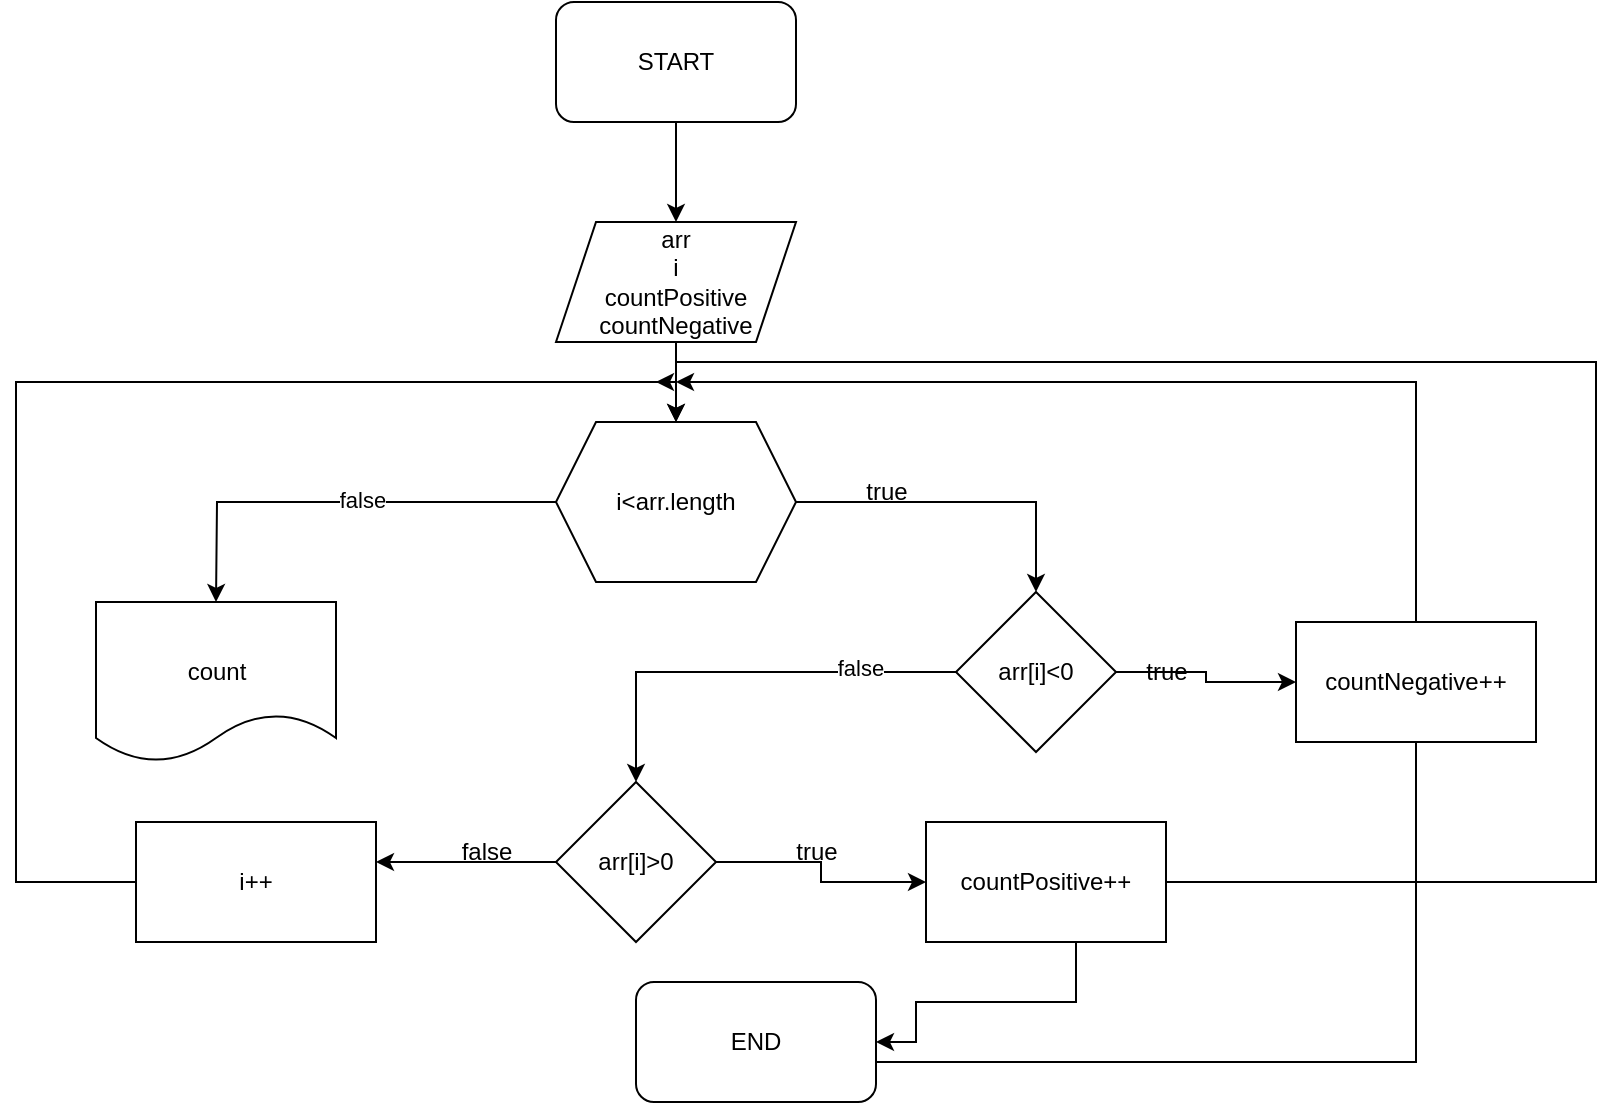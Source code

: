 <mxfile version="20.5.1" type="device"><diagram id="9WwDu842EepSJgfhhfFj" name="Page-1"><mxGraphModel dx="1038" dy="571" grid="1" gridSize="10" guides="1" tooltips="1" connect="1" arrows="1" fold="1" page="1" pageScale="1" pageWidth="850" pageHeight="1100" math="0" shadow="0"><root><mxCell id="0"/><mxCell id="1" parent="0"/><mxCell id="AEkZ2AcaU80ARwmSPfKP-2" style="edgeStyle=orthogonalEdgeStyle;rounded=0;orthogonalLoop=1;jettySize=auto;html=1;entryX=0.5;entryY=0;entryDx=0;entryDy=0;" parent="1" source="W5YcGlbBm5SR-iwWmro2-1" target="AEkZ2AcaU80ARwmSPfKP-1" edge="1"><mxGeometry relative="1" as="geometry"/></mxCell><mxCell id="W5YcGlbBm5SR-iwWmro2-1" value="START" style="rounded=1;whiteSpace=wrap;html=1;" parent="1" vertex="1"><mxGeometry x="340" y="10" width="120" height="60" as="geometry"/></mxCell><mxCell id="AEkZ2AcaU80ARwmSPfKP-4" style="edgeStyle=orthogonalEdgeStyle;rounded=0;orthogonalLoop=1;jettySize=auto;html=1;" parent="1" source="AEkZ2AcaU80ARwmSPfKP-1" edge="1"><mxGeometry relative="1" as="geometry"><mxPoint x="400" y="220" as="targetPoint"/></mxGeometry></mxCell><mxCell id="AEkZ2AcaU80ARwmSPfKP-1" value="arr&lt;br&gt;i&lt;br&gt;countPositive&lt;br&gt;countNegative" style="shape=parallelogram;perimeter=parallelogramPerimeter;whiteSpace=wrap;html=1;fixedSize=1;" parent="1" vertex="1"><mxGeometry x="340" y="120" width="120" height="60" as="geometry"/></mxCell><mxCell id="ztpz39_uS355Z5CRScV--6" style="edgeStyle=orthogonalEdgeStyle;rounded=0;orthogonalLoop=1;jettySize=auto;html=1;" edge="1" parent="1" source="ztpz39_uS355Z5CRScV--1"><mxGeometry relative="1" as="geometry"><mxPoint x="170" y="310" as="targetPoint"/></mxGeometry></mxCell><mxCell id="ztpz39_uS355Z5CRScV--9" value="false" style="edgeLabel;html=1;align=center;verticalAlign=middle;resizable=0;points=[];" vertex="1" connectable="0" parent="ztpz39_uS355Z5CRScV--6"><mxGeometry x="-0.113" y="-1" relative="1" as="geometry"><mxPoint as="offset"/></mxGeometry></mxCell><mxCell id="ztpz39_uS355Z5CRScV--10" style="edgeStyle=orthogonalEdgeStyle;rounded=0;orthogonalLoop=1;jettySize=auto;html=1;entryX=0.5;entryY=0;entryDx=0;entryDy=0;" edge="1" parent="1" source="ztpz39_uS355Z5CRScV--1" target="ztpz39_uS355Z5CRScV--2"><mxGeometry relative="1" as="geometry"/></mxCell><mxCell id="ztpz39_uS355Z5CRScV--1" value="i&amp;lt;arr.length&lt;br&gt;" style="shape=hexagon;perimeter=hexagonPerimeter2;whiteSpace=wrap;html=1;fixedSize=1;" vertex="1" parent="1"><mxGeometry x="340" y="220" width="120" height="80" as="geometry"/></mxCell><mxCell id="ztpz39_uS355Z5CRScV--12" style="edgeStyle=orthogonalEdgeStyle;rounded=0;orthogonalLoop=1;jettySize=auto;html=1;" edge="1" parent="1" source="ztpz39_uS355Z5CRScV--2" target="ztpz39_uS355Z5CRScV--11"><mxGeometry relative="1" as="geometry"/></mxCell><mxCell id="ztpz39_uS355Z5CRScV--15" style="edgeStyle=orthogonalEdgeStyle;rounded=0;orthogonalLoop=1;jettySize=auto;html=1;" edge="1" parent="1" source="ztpz39_uS355Z5CRScV--2" target="ztpz39_uS355Z5CRScV--14"><mxGeometry relative="1" as="geometry"/></mxCell><mxCell id="ztpz39_uS355Z5CRScV--16" value="false" style="edgeLabel;html=1;align=center;verticalAlign=middle;resizable=0;points=[];" vertex="1" connectable="0" parent="ztpz39_uS355Z5CRScV--15"><mxGeometry x="-0.555" y="-2" relative="1" as="geometry"><mxPoint as="offset"/></mxGeometry></mxCell><mxCell id="ztpz39_uS355Z5CRScV--2" value="arr[i]&amp;lt;0" style="rhombus;whiteSpace=wrap;html=1;" vertex="1" parent="1"><mxGeometry x="540" y="305" width="80" height="80" as="geometry"/></mxCell><mxCell id="ztpz39_uS355Z5CRScV--4" value="true" style="text;html=1;align=center;verticalAlign=middle;resizable=0;points=[];autosize=1;strokeColor=none;fillColor=none;" vertex="1" parent="1"><mxGeometry x="485" y="240" width="40" height="30" as="geometry"/></mxCell><mxCell id="ztpz39_uS355Z5CRScV--7" value="" style="shape=document;whiteSpace=wrap;html=1;boundedLbl=1;" vertex="1" parent="1"><mxGeometry x="110" y="310" width="120" height="80" as="geometry"/></mxCell><mxCell id="ztpz39_uS355Z5CRScV--8" value="count" style="text;html=1;align=center;verticalAlign=middle;resizable=0;points=[];autosize=1;strokeColor=none;fillColor=none;" vertex="1" parent="1"><mxGeometry x="145" y="330" width="50" height="30" as="geometry"/></mxCell><mxCell id="ztpz39_uS355Z5CRScV--18" style="edgeStyle=orthogonalEdgeStyle;rounded=0;orthogonalLoop=1;jettySize=auto;html=1;" edge="1" parent="1" source="ztpz39_uS355Z5CRScV--11"><mxGeometry relative="1" as="geometry"><mxPoint x="400" y="200" as="targetPoint"/><Array as="points"><mxPoint x="770" y="200"/></Array></mxGeometry></mxCell><mxCell id="ztpz39_uS355Z5CRScV--35" style="edgeStyle=orthogonalEdgeStyle;rounded=0;orthogonalLoop=1;jettySize=auto;html=1;" edge="1" parent="1" source="ztpz39_uS355Z5CRScV--11"><mxGeometry relative="1" as="geometry"><mxPoint x="490" y="530" as="targetPoint"/><Array as="points"><mxPoint x="770" y="540"/><mxPoint x="500" y="540"/><mxPoint x="500" y="520"/></Array></mxGeometry></mxCell><mxCell id="ztpz39_uS355Z5CRScV--11" value="countNegative++" style="rounded=0;whiteSpace=wrap;html=1;" vertex="1" parent="1"><mxGeometry x="710" y="320" width="120" height="60" as="geometry"/></mxCell><mxCell id="ztpz39_uS355Z5CRScV--13" value="true" style="text;html=1;align=center;verticalAlign=middle;resizable=0;points=[];autosize=1;strokeColor=none;fillColor=none;" vertex="1" parent="1"><mxGeometry x="625" y="330" width="40" height="30" as="geometry"/></mxCell><mxCell id="ztpz39_uS355Z5CRScV--20" style="edgeStyle=orthogonalEdgeStyle;rounded=0;orthogonalLoop=1;jettySize=auto;html=1;" edge="1" parent="1" source="ztpz39_uS355Z5CRScV--14"><mxGeometry relative="1" as="geometry"><mxPoint x="250" y="440" as="targetPoint"/></mxGeometry></mxCell><mxCell id="ztpz39_uS355Z5CRScV--27" style="edgeStyle=orthogonalEdgeStyle;rounded=0;orthogonalLoop=1;jettySize=auto;html=1;entryX=0;entryY=0.5;entryDx=0;entryDy=0;" edge="1" parent="1" source="ztpz39_uS355Z5CRScV--14" target="ztpz39_uS355Z5CRScV--26"><mxGeometry relative="1" as="geometry"/></mxCell><mxCell id="ztpz39_uS355Z5CRScV--14" value="arr[i]&amp;gt;0" style="rhombus;whiteSpace=wrap;html=1;" vertex="1" parent="1"><mxGeometry x="340" y="400" width="80" height="80" as="geometry"/></mxCell><mxCell id="ztpz39_uS355Z5CRScV--24" style="edgeStyle=orthogonalEdgeStyle;rounded=0;orthogonalLoop=1;jettySize=auto;html=1;" edge="1" parent="1" source="ztpz39_uS355Z5CRScV--22"><mxGeometry relative="1" as="geometry"><mxPoint x="390" y="200" as="targetPoint"/><Array as="points"><mxPoint x="70" y="450"/><mxPoint x="70" y="200"/><mxPoint x="400" y="200"/><mxPoint x="400" y="200"/></Array></mxGeometry></mxCell><mxCell id="ztpz39_uS355Z5CRScV--22" value="i++" style="rounded=0;whiteSpace=wrap;html=1;" vertex="1" parent="1"><mxGeometry x="130" y="420" width="120" height="60" as="geometry"/></mxCell><mxCell id="ztpz39_uS355Z5CRScV--25" value="false" style="text;html=1;align=center;verticalAlign=middle;resizable=0;points=[];autosize=1;strokeColor=none;fillColor=none;" vertex="1" parent="1"><mxGeometry x="280" y="420" width="50" height="30" as="geometry"/></mxCell><mxCell id="ztpz39_uS355Z5CRScV--30" style="edgeStyle=orthogonalEdgeStyle;rounded=0;orthogonalLoop=1;jettySize=auto;html=1;" edge="1" parent="1" source="ztpz39_uS355Z5CRScV--26"><mxGeometry relative="1" as="geometry"><mxPoint x="400" y="220" as="targetPoint"/><Array as="points"><mxPoint x="860" y="450"/><mxPoint x="860" y="190"/><mxPoint x="400" y="190"/></Array></mxGeometry></mxCell><mxCell id="ztpz39_uS355Z5CRScV--33" style="edgeStyle=orthogonalEdgeStyle;rounded=0;orthogonalLoop=1;jettySize=auto;html=1;entryX=1;entryY=0.5;entryDx=0;entryDy=0;" edge="1" parent="1" source="ztpz39_uS355Z5CRScV--26" target="ztpz39_uS355Z5CRScV--32"><mxGeometry relative="1" as="geometry"><Array as="points"><mxPoint x="600" y="510"/><mxPoint x="520" y="510"/><mxPoint x="520" y="530"/></Array></mxGeometry></mxCell><mxCell id="ztpz39_uS355Z5CRScV--26" value="countPositive++" style="rounded=0;whiteSpace=wrap;html=1;" vertex="1" parent="1"><mxGeometry x="525" y="420" width="120" height="60" as="geometry"/></mxCell><mxCell id="ztpz39_uS355Z5CRScV--28" value="true" style="text;html=1;align=center;verticalAlign=middle;resizable=0;points=[];autosize=1;strokeColor=none;fillColor=none;" vertex="1" parent="1"><mxGeometry x="450" y="420" width="40" height="30" as="geometry"/></mxCell><mxCell id="ztpz39_uS355Z5CRScV--32" value="END" style="rounded=1;whiteSpace=wrap;html=1;" vertex="1" parent="1"><mxGeometry x="380" y="500" width="120" height="60" as="geometry"/></mxCell></root></mxGraphModel></diagram></mxfile>